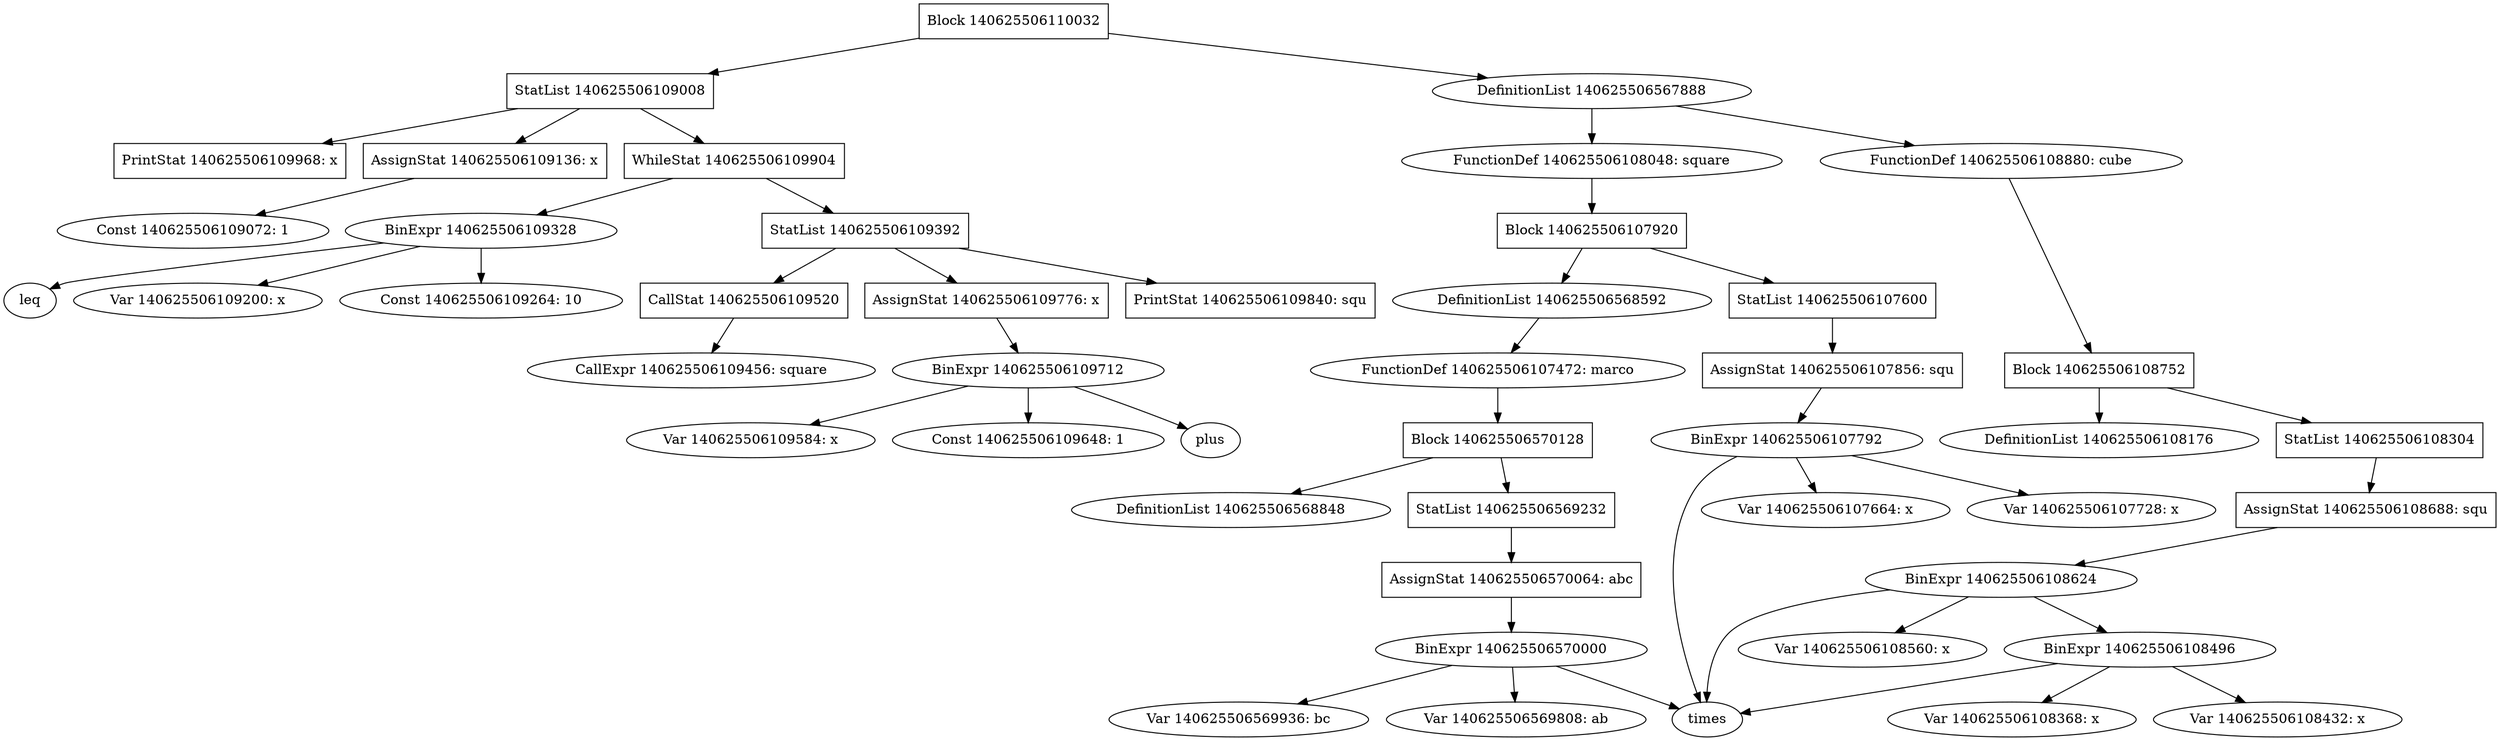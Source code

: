 digraph G {
140625506110032 [shape=box,label="Block 140625506110032" ];
140625506110032 -> 140625506109008;
140625506110032 -> 140625506567888;
140625506109008 [shape=box,label="StatList 140625506109008" ];
140625506109008 -> 140625506109136 [pos=0];
140625506109008 -> 140625506109904 [pos=1];
140625506109008 -> 140625506109968 [pos=2];
140625506109136 [shape=box,label="AssignStat 140625506109136: x" ];
140625506109136 -> 140625506109072;
140625506109072 [label="Const 140625506109072: 1" ];
140625506109904 [shape=box,label="WhileStat 140625506109904" ];
140625506109904 -> 140625506109392;
140625506109904 -> 140625506109328;
140625506109392 [shape=box,label="StatList 140625506109392" ];
140625506109392 -> 140625506109520 [pos=0];
140625506109392 -> 140625506109776 [pos=1];
140625506109392 -> 140625506109840 [pos=2];
140625506109520 [shape=box,label="CallStat 140625506109520" ];
140625506109520 -> 140625506109456;
140625506109456 [label="CallExpr 140625506109456: square" ];
140625506109776 [shape=box,label="AssignStat 140625506109776: x" ];
140625506109776 -> 140625506109712;
140625506109712 [label="BinExpr 140625506109712" ];
140625506109712 -> 140625531354352 [pos=0];
140625531354352 [label=plus];
140625506109712 -> 140625506109584 [pos=1];
140625506109712 -> 140625506109648 [pos=2];
140625506109584 [label="Var 140625506109584: x" ];
140625506109648 [label="Const 140625506109648: 1" ];
140625506109840 [shape=box,label="PrintStat 140625506109840: squ" ];
140625506109328 [label="BinExpr 140625506109328" ];
140625506109328 -> 140625508149408 [pos=0];
140625508149408 [label=leq];
140625506109328 -> 140625506109200 [pos=1];
140625506109328 -> 140625506109264 [pos=2];
140625506109200 [label="Var 140625506109200: x" ];
140625506109264 [label="Const 140625506109264: 10" ];
140625506109968 [shape=box,label="PrintStat 140625506109968: x" ];
140625506567888 [label="DefinitionList 140625506567888" ];
140625506567888 -> 140625506108048 [pos=0];
140625506567888 -> 140625506108880 [pos=1];
140625506108048 [label="FunctionDef 140625506108048: square" ];
140625506108048 -> 140625506107920;
140625506107920 [shape=box,label="Block 140625506107920" ];
140625506107920 -> 140625506107600;
140625506107920 -> 140625506568592;
140625506107600 [shape=box,label="StatList 140625506107600" ];
140625506107600 -> 140625506107856 [pos=0];
140625506107856 [shape=box,label="AssignStat 140625506107856: squ" ];
140625506107856 -> 140625506107792;
140625506107792 [label="BinExpr 140625506107792" ];
140625506107792 -> 140625532370880 [pos=0];
140625532370880 [label=times];
140625506107792 -> 140625506107664 [pos=1];
140625506107792 -> 140625506107728 [pos=2];
140625506107664 [label="Var 140625506107664: x" ];
140625506107728 [label="Var 140625506107728: x" ];
140625506568592 [label="DefinitionList 140625506568592" ];
140625506568592 -> 140625506107472 [pos=0];
140625506107472 [label="FunctionDef 140625506107472: marco" ];
140625506107472 -> 140625506570128;
140625506570128 [shape=box,label="Block 140625506570128" ];
140625506570128 -> 140625506569232;
140625506570128 -> 140625506568848;
140625506569232 [shape=box,label="StatList 140625506569232" ];
140625506569232 -> 140625506570064 [pos=0];
140625506570064 [shape=box,label="AssignStat 140625506570064: abc" ];
140625506570064 -> 140625506570000;
140625506570000 [label="BinExpr 140625506570000" ];
140625506570000 -> 140625532370880 [pos=0];
140625532370880 [label=times];
140625506570000 -> 140625506569808 [pos=1];
140625506570000 -> 140625506569936 [pos=2];
140625506569808 [label="Var 140625506569808: ab" ];
140625506569936 [label="Var 140625506569936: bc" ];
140625506568848 [label="DefinitionList 140625506568848" ];
140625506108880 [label="FunctionDef 140625506108880: cube" ];
140625506108880 -> 140625506108752;
140625506108752 [shape=box,label="Block 140625506108752" ];
140625506108752 -> 140625506108304;
140625506108752 -> 140625506108176;
140625506108304 [shape=box,label="StatList 140625506108304" ];
140625506108304 -> 140625506108688 [pos=0];
140625506108688 [shape=box,label="AssignStat 140625506108688: squ" ];
140625506108688 -> 140625506108624;
140625506108624 [label="BinExpr 140625506108624" ];
140625506108624 -> 140625532370880 [pos=0];
140625532370880 [label=times];
140625506108624 -> 140625506108496 [pos=1];
140625506108624 -> 140625506108560 [pos=2];
140625506108496 [label="BinExpr 140625506108496" ];
140625506108496 -> 140625532370880 [pos=0];
140625532370880 [label=times];
140625506108496 -> 140625506108368 [pos=1];
140625506108496 -> 140625506108432 [pos=2];
140625506108368 [label="Var 140625506108368: x" ];
140625506108432 [label="Var 140625506108432: x" ];
140625506108560 [label="Var 140625506108560: x" ];
140625506108176 [label="DefinitionList 140625506108176" ];
}
